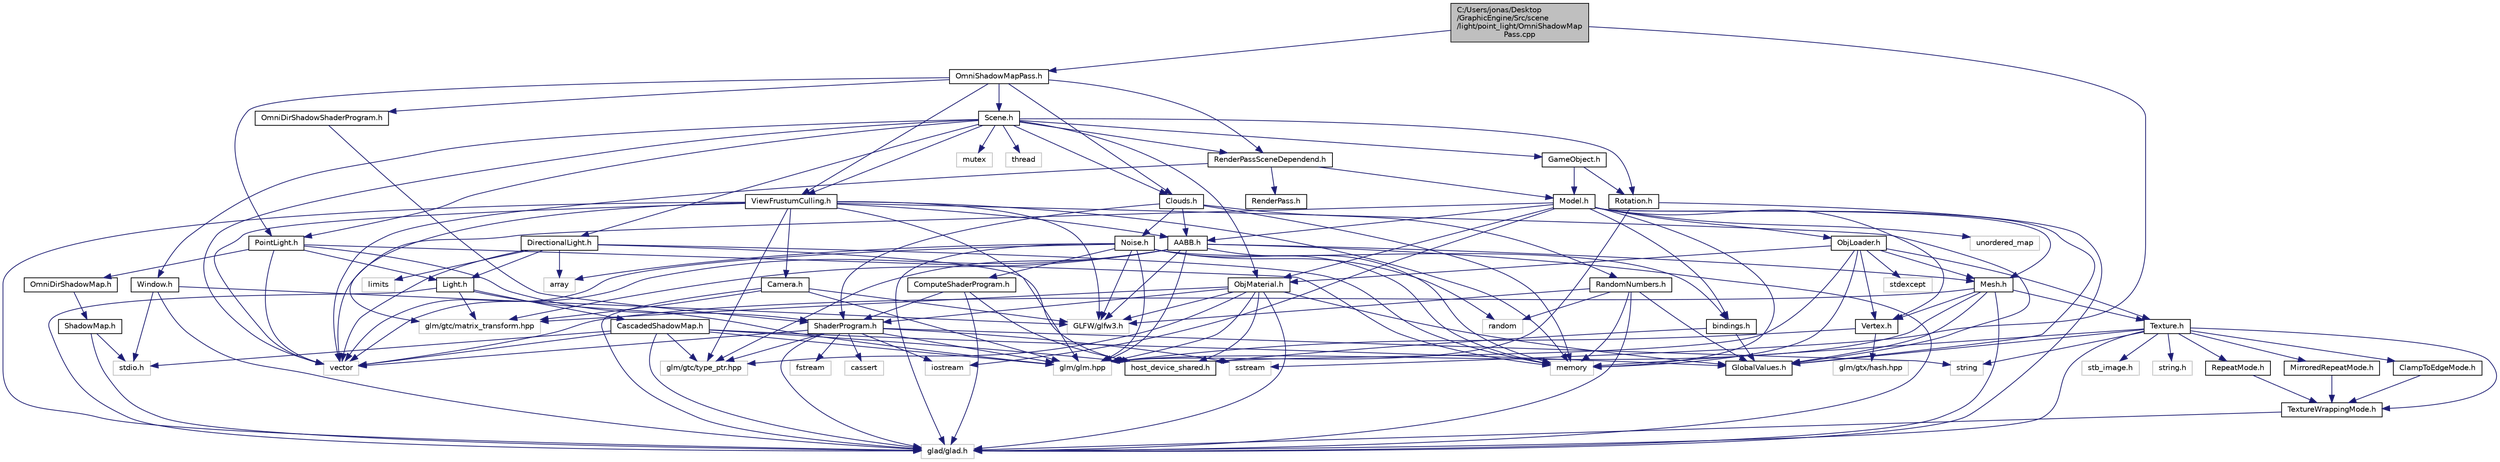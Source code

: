 digraph "C:/Users/jonas/Desktop/GraphicEngine/Src/scene/light/point_light/OmniShadowMapPass.cpp"
{
 // INTERACTIVE_SVG=YES
 // LATEX_PDF_SIZE
  bgcolor="transparent";
  edge [fontname="Helvetica",fontsize="10",labelfontname="Helvetica",labelfontsize="10"];
  node [fontname="Helvetica",fontsize="10",shape=record];
  Node1 [label="C:/Users/jonas/Desktop\l/GraphicEngine/Src/scene\l/light/point_light/OmniShadowMap\lPass.cpp",height=0.2,width=0.4,color="black", fillcolor="grey75", style="filled", fontcolor="black",tooltip=" "];
  Node1 -> Node2 [color="midnightblue",fontsize="10",style="solid"];
  Node2 [label="OmniShadowMapPass.h",height=0.2,width=0.4,color="black",URL="$de/d75/_omni_shadow_map_pass_8h.html",tooltip=" "];
  Node2 -> Node3 [color="midnightblue",fontsize="10",style="solid"];
  Node3 [label="RenderPassSceneDependend.h",height=0.2,width=0.4,color="black",URL="$df/d51/_render_pass_scene_dependend_8h.html",tooltip=" "];
  Node3 -> Node4 [color="midnightblue",fontsize="10",style="solid"];
  Node4 [label="vector",height=0.2,width=0.4,color="grey75",tooltip=" "];
  Node3 -> Node5 [color="midnightblue",fontsize="10",style="solid"];
  Node5 [label="Model.h",height=0.2,width=0.4,color="black",URL="$da/ded/_model_8h.html",tooltip=" "];
  Node5 -> Node6 [color="midnightblue",fontsize="10",style="solid"];
  Node6 [label="iostream",height=0.2,width=0.4,color="grey75",tooltip=" "];
  Node5 -> Node4 [color="midnightblue",fontsize="10",style="solid"];
  Node5 -> Node7 [color="midnightblue",fontsize="10",style="solid"];
  Node7 [label="unordered_map",height=0.2,width=0.4,color="grey75",tooltip=" "];
  Node5 -> Node8 [color="midnightblue",fontsize="10",style="solid"];
  Node8 [label="memory",height=0.2,width=0.4,color="grey75",tooltip=" "];
  Node5 -> Node9 [color="midnightblue",fontsize="10",style="solid"];
  Node9 [label="Mesh.h",height=0.2,width=0.4,color="black",URL="$d2/da1/_mesh_8h.html",tooltip=" "];
  Node9 -> Node10 [color="midnightblue",fontsize="10",style="solid"];
  Node10 [label="glm/glm.hpp",height=0.2,width=0.4,color="grey75",tooltip=" "];
  Node9 -> Node4 [color="midnightblue",fontsize="10",style="solid"];
  Node9 -> Node11 [color="midnightblue",fontsize="10",style="solid"];
  Node11 [label="glad/glad.h",height=0.2,width=0.4,color="grey75",tooltip=" "];
  Node9 -> Node12 [color="midnightblue",fontsize="10",style="solid"];
  Node12 [label="Texture.h",height=0.2,width=0.4,color="black",URL="$de/dbf/_texture_8h.html",tooltip=" "];
  Node12 -> Node11 [color="midnightblue",fontsize="10",style="solid"];
  Node12 -> Node13 [color="midnightblue",fontsize="10",style="solid"];
  Node13 [label="stb_image.h",height=0.2,width=0.4,color="grey75",tooltip=" "];
  Node12 -> Node14 [color="midnightblue",fontsize="10",style="solid"];
  Node14 [label="string.h",height=0.2,width=0.4,color="grey75",tooltip=" "];
  Node12 -> Node8 [color="midnightblue",fontsize="10",style="solid"];
  Node12 -> Node15 [color="midnightblue",fontsize="10",style="solid"];
  Node15 [label="string",height=0.2,width=0.4,color="grey75",tooltip=" "];
  Node12 -> Node16 [color="midnightblue",fontsize="10",style="solid"];
  Node16 [label="TextureWrappingMode.h",height=0.2,width=0.4,color="black",URL="$de/d2b/_texture_wrapping_mode_8h.html",tooltip=" "];
  Node16 -> Node11 [color="midnightblue",fontsize="10",style="solid"];
  Node12 -> Node17 [color="midnightblue",fontsize="10",style="solid"];
  Node17 [label="RepeatMode.h",height=0.2,width=0.4,color="black",URL="$d7/d44/_repeat_mode_8h.html",tooltip=" "];
  Node17 -> Node16 [color="midnightblue",fontsize="10",style="solid"];
  Node12 -> Node18 [color="midnightblue",fontsize="10",style="solid"];
  Node18 [label="MirroredRepeatMode.h",height=0.2,width=0.4,color="black",URL="$d6/d50/_mirrored_repeat_mode_8h.html",tooltip=" "];
  Node18 -> Node16 [color="midnightblue",fontsize="10",style="solid"];
  Node12 -> Node19 [color="midnightblue",fontsize="10",style="solid"];
  Node19 [label="ClampToEdgeMode.h",height=0.2,width=0.4,color="black",URL="$dc/d0d/_clamp_to_edge_mode_8h.html",tooltip=" "];
  Node19 -> Node16 [color="midnightblue",fontsize="10",style="solid"];
  Node12 -> Node20 [color="midnightblue",fontsize="10",style="solid"];
  Node20 [label="GlobalValues.h",height=0.2,width=0.4,color="black",URL="$d4/df9/_global_values_8h.html",tooltip=" "];
  Node9 -> Node21 [color="midnightblue",fontsize="10",style="solid"];
  Node21 [label="Vertex.h",height=0.2,width=0.4,color="black",URL="$d8/dcb/_vertex_8h.html",tooltip=" "];
  Node21 -> Node10 [color="midnightblue",fontsize="10",style="solid"];
  Node21 -> Node22 [color="midnightblue",fontsize="10",style="solid"];
  Node22 [label="glm/gtx/hash.hpp",height=0.2,width=0.4,color="grey75",tooltip=" "];
  Node9 -> Node20 [color="midnightblue",fontsize="10",style="solid"];
  Node5 -> Node21 [color="midnightblue",fontsize="10",style="solid"];
  Node5 -> Node23 [color="midnightblue",fontsize="10",style="solid"];
  Node23 [label="AABB.h",height=0.2,width=0.4,color="black",URL="$d2/d00/_a_a_b_b_8h.html",tooltip=" "];
  Node23 -> Node11 [color="midnightblue",fontsize="10",style="solid"];
  Node23 -> Node24 [color="midnightblue",fontsize="10",style="solid"];
  Node24 [label="GLFW/glfw3.h",height=0.2,width=0.4,color="grey75",tooltip=" "];
  Node23 -> Node10 [color="midnightblue",fontsize="10",style="solid"];
  Node23 -> Node25 [color="midnightblue",fontsize="10",style="solid"];
  Node25 [label="glm/gtc/matrix_transform.hpp",height=0.2,width=0.4,color="grey75",tooltip=" "];
  Node23 -> Node26 [color="midnightblue",fontsize="10",style="solid"];
  Node26 [label="glm/gtc/type_ptr.hpp",height=0.2,width=0.4,color="grey75",tooltip=" "];
  Node23 -> Node4 [color="midnightblue",fontsize="10",style="solid"];
  Node23 -> Node8 [color="midnightblue",fontsize="10",style="solid"];
  Node23 -> Node9 [color="midnightblue",fontsize="10",style="solid"];
  Node5 -> Node20 [color="midnightblue",fontsize="10",style="solid"];
  Node5 -> Node27 [color="midnightblue",fontsize="10",style="solid"];
  Node27 [label="ObjMaterial.h",height=0.2,width=0.4,color="black",URL="$d3/d42/_obj_material_8h.html",tooltip=" "];
  Node27 -> Node11 [color="midnightblue",fontsize="10",style="solid"];
  Node27 -> Node24 [color="midnightblue",fontsize="10",style="solid"];
  Node27 -> Node10 [color="midnightblue",fontsize="10",style="solid"];
  Node27 -> Node25 [color="midnightblue",fontsize="10",style="solid"];
  Node27 -> Node26 [color="midnightblue",fontsize="10",style="solid"];
  Node27 -> Node20 [color="midnightblue",fontsize="10",style="solid"];
  Node27 -> Node28 [color="midnightblue",fontsize="10",style="solid"];
  Node28 [label="host_device_shared.h",height=0.2,width=0.4,color="black",URL="$d1/d7a/host__device__shared_8h.html",tooltip=" "];
  Node27 -> Node29 [color="midnightblue",fontsize="10",style="solid"];
  Node29 [label="ShaderProgram.h",height=0.2,width=0.4,color="black",URL="$d0/dbe/_shader_program_8h.html",tooltip=" "];
  Node29 -> Node6 [color="midnightblue",fontsize="10",style="solid"];
  Node29 -> Node30 [color="midnightblue",fontsize="10",style="solid"];
  Node30 [label="fstream",height=0.2,width=0.4,color="grey75",tooltip=" "];
  Node29 -> Node31 [color="midnightblue",fontsize="10",style="solid"];
  Node31 [label="sstream",height=0.2,width=0.4,color="grey75",tooltip=" "];
  Node29 -> Node15 [color="midnightblue",fontsize="10",style="solid"];
  Node29 -> Node4 [color="midnightblue",fontsize="10",style="solid"];
  Node29 -> Node11 [color="midnightblue",fontsize="10",style="solid"];
  Node29 -> Node10 [color="midnightblue",fontsize="10",style="solid"];
  Node29 -> Node26 [color="midnightblue",fontsize="10",style="solid"];
  Node29 -> Node32 [color="midnightblue",fontsize="10",style="solid"];
  Node32 [label="cassert",height=0.2,width=0.4,color="grey75",tooltip=" "];
  Node5 -> Node33 [color="midnightblue",fontsize="10",style="solid"];
  Node33 [label="ObjLoader.h",height=0.2,width=0.4,color="black",URL="$d4/d6c/_obj_loader_8h.html",tooltip=" "];
  Node33 -> Node8 [color="midnightblue",fontsize="10",style="solid"];
  Node33 -> Node34 [color="midnightblue",fontsize="10",style="solid"];
  Node34 [label="stdexcept",height=0.2,width=0.4,color="grey75",tooltip=" "];
  Node33 -> Node9 [color="midnightblue",fontsize="10",style="solid"];
  Node33 -> Node12 [color="midnightblue",fontsize="10",style="solid"];
  Node33 -> Node21 [color="midnightblue",fontsize="10",style="solid"];
  Node33 -> Node27 [color="midnightblue",fontsize="10",style="solid"];
  Node33 -> Node28 [color="midnightblue",fontsize="10",style="solid"];
  Node5 -> Node35 [color="midnightblue",fontsize="10",style="solid"];
  Node35 [label="bindings.h",height=0.2,width=0.4,color="black",URL="$dc/d49/bindings_8h.html",tooltip=" "];
  Node35 -> Node28 [color="midnightblue",fontsize="10",style="solid"];
  Node35 -> Node20 [color="midnightblue",fontsize="10",style="solid"];
  Node3 -> Node36 [color="midnightblue",fontsize="10",style="solid"];
  Node36 [label="RenderPass.h",height=0.2,width=0.4,color="black",URL="$d0/dab/_render_pass_8h.html",tooltip=" "];
  Node2 -> Node37 [color="midnightblue",fontsize="10",style="solid"];
  Node37 [label="PointLight.h",height=0.2,width=0.4,color="black",URL="$df/dcc/_point_light_8h.html",tooltip=" "];
  Node37 -> Node4 [color="midnightblue",fontsize="10",style="solid"];
  Node37 -> Node8 [color="midnightblue",fontsize="10",style="solid"];
  Node37 -> Node38 [color="midnightblue",fontsize="10",style="solid"];
  Node38 [label="Light.h",height=0.2,width=0.4,color="black",URL="$d2/d46/_light_8h.html",tooltip=" "];
  Node38 -> Node11 [color="midnightblue",fontsize="10",style="solid"];
  Node38 -> Node10 [color="midnightblue",fontsize="10",style="solid"];
  Node38 -> Node25 [color="midnightblue",fontsize="10",style="solid"];
  Node38 -> Node39 [color="midnightblue",fontsize="10",style="solid"];
  Node39 [label="CascadedShadowMap.h",height=0.2,width=0.4,color="black",URL="$dc/d9d/_cascaded_shadow_map_8h.html",tooltip=" "];
  Node39 -> Node40 [color="midnightblue",fontsize="10",style="solid"];
  Node40 [label="stdio.h",height=0.2,width=0.4,color="grey75",tooltip=" "];
  Node39 -> Node11 [color="midnightblue",fontsize="10",style="solid"];
  Node39 -> Node10 [color="midnightblue",fontsize="10",style="solid"];
  Node39 -> Node26 [color="midnightblue",fontsize="10",style="solid"];
  Node39 -> Node4 [color="midnightblue",fontsize="10",style="solid"];
  Node39 -> Node20 [color="midnightblue",fontsize="10",style="solid"];
  Node39 -> Node28 [color="midnightblue",fontsize="10",style="solid"];
  Node37 -> Node41 [color="midnightblue",fontsize="10",style="solid"];
  Node41 [label="OmniDirShadowMap.h",height=0.2,width=0.4,color="black",URL="$d1/d02/_omni_dir_shadow_map_8h.html",tooltip=" "];
  Node41 -> Node42 [color="midnightblue",fontsize="10",style="solid"];
  Node42 [label="ShadowMap.h",height=0.2,width=0.4,color="black",URL="$de/df2/_shadow_map_8h.html",tooltip=" "];
  Node42 -> Node40 [color="midnightblue",fontsize="10",style="solid"];
  Node42 -> Node11 [color="midnightblue",fontsize="10",style="solid"];
  Node37 -> Node29 [color="midnightblue",fontsize="10",style="solid"];
  Node2 -> Node43 [color="midnightblue",fontsize="10",style="solid"];
  Node43 [label="OmniDirShadowShaderProgram.h",height=0.2,width=0.4,color="black",URL="$de/dfb/_omni_dir_shadow_shader_program_8h.html",tooltip=" "];
  Node43 -> Node29 [color="midnightblue",fontsize="10",style="solid"];
  Node2 -> Node44 [color="midnightblue",fontsize="10",style="solid"];
  Node44 [label="ViewFrustumCulling.h",height=0.2,width=0.4,color="black",URL="$da/d36/_view_frustum_culling_8h.html",tooltip=" "];
  Node44 -> Node11 [color="midnightblue",fontsize="10",style="solid"];
  Node44 -> Node24 [color="midnightblue",fontsize="10",style="solid"];
  Node44 -> Node10 [color="midnightblue",fontsize="10",style="solid"];
  Node44 -> Node25 [color="midnightblue",fontsize="10",style="solid"];
  Node44 -> Node26 [color="midnightblue",fontsize="10",style="solid"];
  Node44 -> Node4 [color="midnightblue",fontsize="10",style="solid"];
  Node44 -> Node8 [color="midnightblue",fontsize="10",style="solid"];
  Node44 -> Node45 [color="midnightblue",fontsize="10",style="solid"];
  Node45 [label="Camera.h",height=0.2,width=0.4,color="black",URL="$d5/d91/_camera_8h.html",tooltip=" "];
  Node45 -> Node10 [color="midnightblue",fontsize="10",style="solid"];
  Node45 -> Node25 [color="midnightblue",fontsize="10",style="solid"];
  Node45 -> Node11 [color="midnightblue",fontsize="10",style="solid"];
  Node45 -> Node24 [color="midnightblue",fontsize="10",style="solid"];
  Node44 -> Node23 [color="midnightblue",fontsize="10",style="solid"];
  Node44 -> Node20 [color="midnightblue",fontsize="10",style="solid"];
  Node2 -> Node46 [color="midnightblue",fontsize="10",style="solid"];
  Node46 [label="Clouds.h",height=0.2,width=0.4,color="black",URL="$da/d3e/_clouds_8h.html",tooltip=" "];
  Node46 -> Node8 [color="midnightblue",fontsize="10",style="solid"];
  Node46 -> Node23 [color="midnightblue",fontsize="10",style="solid"];
  Node46 -> Node29 [color="midnightblue",fontsize="10",style="solid"];
  Node46 -> Node47 [color="midnightblue",fontsize="10",style="solid"];
  Node47 [label="Noise.h",height=0.2,width=0.4,color="black",URL="$d0/dde/_noise_8h.html",tooltip=" "];
  Node47 -> Node11 [color="midnightblue",fontsize="10",style="solid"];
  Node47 -> Node24 [color="midnightblue",fontsize="10",style="solid"];
  Node47 -> Node10 [color="midnightblue",fontsize="10",style="solid"];
  Node47 -> Node48 [color="midnightblue",fontsize="10",style="solid"];
  Node48 [label="random",height=0.2,width=0.4,color="grey75",tooltip=" "];
  Node47 -> Node8 [color="midnightblue",fontsize="10",style="solid"];
  Node47 -> Node49 [color="midnightblue",fontsize="10",style="solid"];
  Node49 [label="array",height=0.2,width=0.4,color="grey75",tooltip=" "];
  Node47 -> Node4 [color="midnightblue",fontsize="10",style="solid"];
  Node47 -> Node50 [color="midnightblue",fontsize="10",style="solid"];
  Node50 [label="ComputeShaderProgram.h",height=0.2,width=0.4,color="black",URL="$dc/d3c/_compute_shader_program_8h.html",tooltip=" "];
  Node50 -> Node29 [color="midnightblue",fontsize="10",style="solid"];
  Node50 -> Node28 [color="midnightblue",fontsize="10",style="solid"];
  Node50 -> Node11 [color="midnightblue",fontsize="10",style="solid"];
  Node47 -> Node35 [color="midnightblue",fontsize="10",style="solid"];
  Node46 -> Node51 [color="midnightblue",fontsize="10",style="solid"];
  Node51 [label="RandomNumbers.h",height=0.2,width=0.4,color="black",URL="$d1/d66/_random_numbers_8h.html",tooltip=" "];
  Node51 -> Node8 [color="midnightblue",fontsize="10",style="solid"];
  Node51 -> Node11 [color="midnightblue",fontsize="10",style="solid"];
  Node51 -> Node24 [color="midnightblue",fontsize="10",style="solid"];
  Node51 -> Node48 [color="midnightblue",fontsize="10",style="solid"];
  Node51 -> Node20 [color="midnightblue",fontsize="10",style="solid"];
  Node2 -> Node52 [color="midnightblue",fontsize="10",style="solid"];
  Node52 [label="Scene.h",height=0.2,width=0.4,color="black",URL="$de/d56/_scene_8h.html",tooltip=" "];
  Node52 -> Node4 [color="midnightblue",fontsize="10",style="solid"];
  Node52 -> Node53 [color="midnightblue",fontsize="10",style="solid"];
  Node53 [label="mutex",height=0.2,width=0.4,color="grey75",tooltip=" "];
  Node52 -> Node54 [color="midnightblue",fontsize="10",style="solid"];
  Node54 [label="thread",height=0.2,width=0.4,color="grey75",tooltip=" "];
  Node52 -> Node55 [color="midnightblue",fontsize="10",style="solid"];
  Node55 [label="GameObject.h",height=0.2,width=0.4,color="black",URL="$df/d91/_game_object_8h.html",tooltip=" "];
  Node55 -> Node5 [color="midnightblue",fontsize="10",style="solid"];
  Node55 -> Node56 [color="midnightblue",fontsize="10",style="solid"];
  Node56 [label="Rotation.h",height=0.2,width=0.4,color="black",URL="$d9/dd4/_rotation_8h.html",tooltip=" "];
  Node56 -> Node11 [color="midnightblue",fontsize="10",style="solid"];
  Node56 -> Node10 [color="midnightblue",fontsize="10",style="solid"];
  Node52 -> Node44 [color="midnightblue",fontsize="10",style="solid"];
  Node52 -> Node3 [color="midnightblue",fontsize="10",style="solid"];
  Node52 -> Node57 [color="midnightblue",fontsize="10",style="solid"];
  Node57 [label="Window.h",height=0.2,width=0.4,color="black",URL="$de/d42/_window_8h.html",tooltip=" "];
  Node57 -> Node40 [color="midnightblue",fontsize="10",style="solid"];
  Node57 -> Node11 [color="midnightblue",fontsize="10",style="solid"];
  Node57 -> Node24 [color="midnightblue",fontsize="10",style="solid"];
  Node52 -> Node46 [color="midnightblue",fontsize="10",style="solid"];
  Node52 -> Node27 [color="midnightblue",fontsize="10",style="solid"];
  Node52 -> Node37 [color="midnightblue",fontsize="10",style="solid"];
  Node52 -> Node56 [color="midnightblue",fontsize="10",style="solid"];
  Node52 -> Node58 [color="midnightblue",fontsize="10",style="solid"];
  Node58 [label="DirectionalLight.h",height=0.2,width=0.4,color="black",URL="$da/d51/_directional_light_8h.html",tooltip=" "];
  Node58 -> Node8 [color="midnightblue",fontsize="10",style="solid"];
  Node58 -> Node59 [color="midnightblue",fontsize="10",style="solid"];
  Node59 [label="limits",height=0.2,width=0.4,color="grey75",tooltip=" "];
  Node58 -> Node4 [color="midnightblue",fontsize="10",style="solid"];
  Node58 -> Node49 [color="midnightblue",fontsize="10",style="solid"];
  Node58 -> Node38 [color="midnightblue",fontsize="10",style="solid"];
  Node58 -> Node28 [color="midnightblue",fontsize="10",style="solid"];
  Node1 -> Node31 [color="midnightblue",fontsize="10",style="solid"];
}
